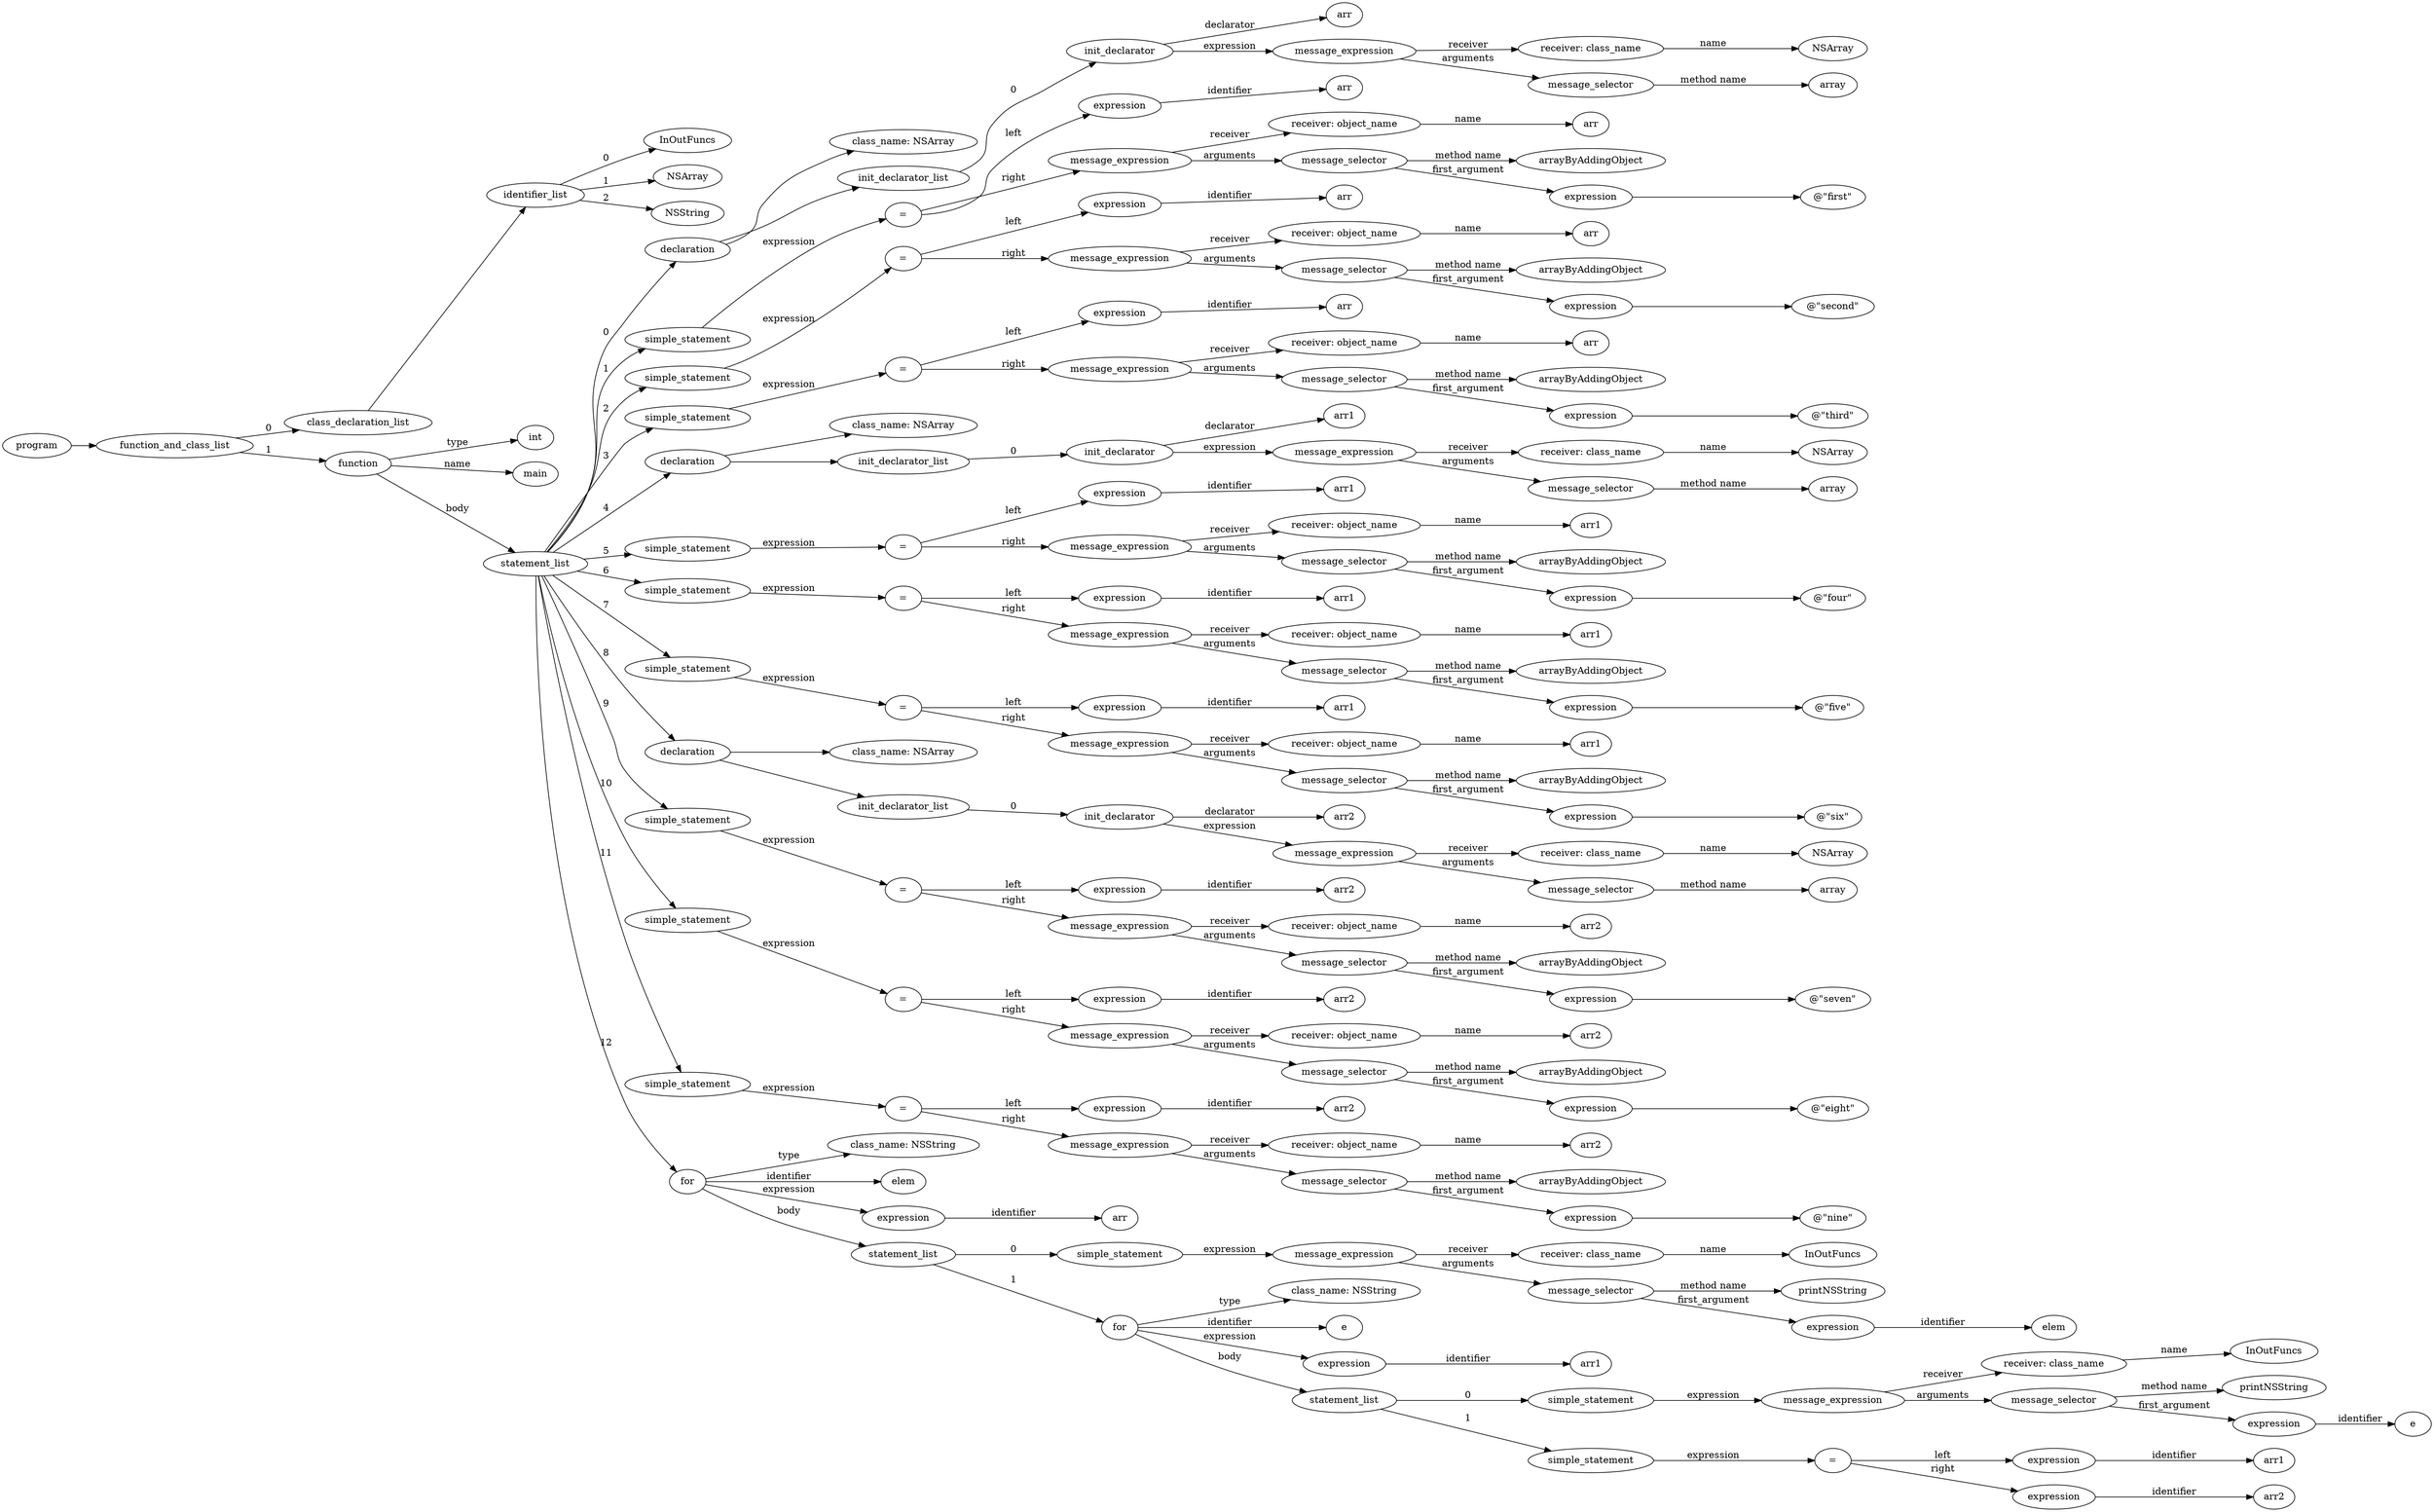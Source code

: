 digraph ObjectiveC { rankdir="LR";
121[label="program"];
121->2;
2[label="function_and_class_list"];
2->1[label="0"];
1[label="class_declaration_list"];
1->0;
0[label="identifier_list"];
0.0 [label="InOutFuncs"];
0->0.0 [label="0"];
0.1 [label="NSArray"];
0->0.1 [label="1"];
0.2 [label="NSString"];
0->0.2 [label="2"];
2->120[label="1"];
120[label="function"];
120->3[label="type"];
3[label="int"];
120->120.1 [label="name"];
120.1 [label="main"];
120->11[label="body"];
11[label="statement_list"];
11->10[label="0"];
10[label="declaration"];
10->9;
9[label="class_name: NSArray"];
10->8;
8[label="init_declarator_list"];
8->7[label="0"];
7[label="init_declarator"];
7.1 [label="arr"];
7->7.1[label="declarator"];
7->6[label="expression"];
6[label="expression"];
6[label="message_expression"];
6->4[label="receiver"];
4[label="receiver: class_name"];
4.1 [label="NSArray"];
4->4.1 [label="name"];
6->5[label="arguments"];
5[label="message_selector"];
5.1 [label="array"];
5->5.1 [label="method name"]; 
11->19[label="1"];
19[label="simple_statement"];
19->18[label="expression"];
18[label="expression"];
18[label="="];
18->12[label="left"];
12[label="expression"];
12->12.1 [label="identifier"];12.1[label="arr"];
18->17[label="right"];
17[label="expression"];
17[label="message_expression"];
17->13[label="receiver"];
13[label="receiver: object_name"];
13.1 [label="arr"];
13->13.1 [label="name"];
17->16[label="arguments"];
16[label="message_selector"];
16.1 [label="arrayByAddingObject"];
16->16.1 [label="method name"]; 
16->15[label="first_argument"];
15[label="expression"];
15->14;
14[label=<@"first">];
11->27[label="2"];
27[label="simple_statement"];
27->26[label="expression"];
26[label="expression"];
26[label="="];
26->20[label="left"];
20[label="expression"];
20->20.1 [label="identifier"];20.1[label="arr"];
26->25[label="right"];
25[label="expression"];
25[label="message_expression"];
25->21[label="receiver"];
21[label="receiver: object_name"];
21.1 [label="arr"];
21->21.1 [label="name"];
25->24[label="arguments"];
24[label="message_selector"];
24.1 [label="arrayByAddingObject"];
24->24.1 [label="method name"]; 
24->23[label="first_argument"];
23[label="expression"];
23->22;
22[label=<@"second">];
11->35[label="3"];
35[label="simple_statement"];
35->34[label="expression"];
34[label="expression"];
34[label="="];
34->28[label="left"];
28[label="expression"];
28->28.1 [label="identifier"];28.1[label="arr"];
34->33[label="right"];
33[label="expression"];
33[label="message_expression"];
33->29[label="receiver"];
29[label="receiver: object_name"];
29.1 [label="arr"];
29->29.1 [label="name"];
33->32[label="arguments"];
32[label="message_selector"];
32.1 [label="arrayByAddingObject"];
32->32.1 [label="method name"]; 
32->31[label="first_argument"];
31[label="expression"];
31->30;
30[label=<@"third">];
11->42[label="4"];
42[label="declaration"];
42->41;
41[label="class_name: NSArray"];
42->40;
40[label="init_declarator_list"];
40->39[label="0"];
39[label="init_declarator"];
39.1 [label="arr1"];
39->39.1[label="declarator"];
39->38[label="expression"];
38[label="expression"];
38[label="message_expression"];
38->36[label="receiver"];
36[label="receiver: class_name"];
36.1 [label="NSArray"];
36->36.1 [label="name"];
38->37[label="arguments"];
37[label="message_selector"];
37.1 [label="array"];
37->37.1 [label="method name"]; 
11->50[label="5"];
50[label="simple_statement"];
50->49[label="expression"];
49[label="expression"];
49[label="="];
49->43[label="left"];
43[label="expression"];
43->43.1 [label="identifier"];43.1[label="arr1"];
49->48[label="right"];
48[label="expression"];
48[label="message_expression"];
48->44[label="receiver"];
44[label="receiver: object_name"];
44.1 [label="arr1"];
44->44.1 [label="name"];
48->47[label="arguments"];
47[label="message_selector"];
47.1 [label="arrayByAddingObject"];
47->47.1 [label="method name"]; 
47->46[label="first_argument"];
46[label="expression"];
46->45;
45[label=<@"four">];
11->58[label="6"];
58[label="simple_statement"];
58->57[label="expression"];
57[label="expression"];
57[label="="];
57->51[label="left"];
51[label="expression"];
51->51.1 [label="identifier"];51.1[label="arr1"];
57->56[label="right"];
56[label="expression"];
56[label="message_expression"];
56->52[label="receiver"];
52[label="receiver: object_name"];
52.1 [label="arr1"];
52->52.1 [label="name"];
56->55[label="arguments"];
55[label="message_selector"];
55.1 [label="arrayByAddingObject"];
55->55.1 [label="method name"]; 
55->54[label="first_argument"];
54[label="expression"];
54->53;
53[label=<@"five">];
11->66[label="7"];
66[label="simple_statement"];
66->65[label="expression"];
65[label="expression"];
65[label="="];
65->59[label="left"];
59[label="expression"];
59->59.1 [label="identifier"];59.1[label="arr1"];
65->64[label="right"];
64[label="expression"];
64[label="message_expression"];
64->60[label="receiver"];
60[label="receiver: object_name"];
60.1 [label="arr1"];
60->60.1 [label="name"];
64->63[label="arguments"];
63[label="message_selector"];
63.1 [label="arrayByAddingObject"];
63->63.1 [label="method name"]; 
63->62[label="first_argument"];
62[label="expression"];
62->61;
61[label=<@"six">];
11->73[label="8"];
73[label="declaration"];
73->72;
72[label="class_name: NSArray"];
73->71;
71[label="init_declarator_list"];
71->70[label="0"];
70[label="init_declarator"];
70.1 [label="arr2"];
70->70.1[label="declarator"];
70->69[label="expression"];
69[label="expression"];
69[label="message_expression"];
69->67[label="receiver"];
67[label="receiver: class_name"];
67.1 [label="NSArray"];
67->67.1 [label="name"];
69->68[label="arguments"];
68[label="message_selector"];
68.1 [label="array"];
68->68.1 [label="method name"]; 
11->81[label="9"];
81[label="simple_statement"];
81->80[label="expression"];
80[label="expression"];
80[label="="];
80->74[label="left"];
74[label="expression"];
74->74.1 [label="identifier"];74.1[label="arr2"];
80->79[label="right"];
79[label="expression"];
79[label="message_expression"];
79->75[label="receiver"];
75[label="receiver: object_name"];
75.1 [label="arr2"];
75->75.1 [label="name"];
79->78[label="arguments"];
78[label="message_selector"];
78.1 [label="arrayByAddingObject"];
78->78.1 [label="method name"]; 
78->77[label="first_argument"];
77[label="expression"];
77->76;
76[label=<@"seven">];
11->89[label="10"];
89[label="simple_statement"];
89->88[label="expression"];
88[label="expression"];
88[label="="];
88->82[label="left"];
82[label="expression"];
82->82.1 [label="identifier"];82.1[label="arr2"];
88->87[label="right"];
87[label="expression"];
87[label="message_expression"];
87->83[label="receiver"];
83[label="receiver: object_name"];
83.1 [label="arr2"];
83->83.1 [label="name"];
87->86[label="arguments"];
86[label="message_selector"];
86.1 [label="arrayByAddingObject"];
86->86.1 [label="method name"]; 
86->85[label="first_argument"];
85[label="expression"];
85->84;
84[label=<@"eight">];
11->97[label="11"];
97[label="simple_statement"];
97->96[label="expression"];
96[label="expression"];
96[label="="];
96->90[label="left"];
90[label="expression"];
90->90.1 [label="identifier"];90.1[label="arr2"];
96->95[label="right"];
95[label="expression"];
95[label="message_expression"];
95->91[label="receiver"];
91[label="receiver: object_name"];
91.1 [label="arr2"];
91->91.1 [label="name"];
95->94[label="arguments"];
94[label="message_selector"];
94.1 [label="arrayByAddingObject"];
94->94.1 [label="method name"]; 
94->93[label="first_argument"];
93[label="expression"];
93->92;
92[label=<@"nine">];
11->119[label="12"];
119[label="for"];
119->118[label="type"];
118[label="class_name: NSString"];
119.1 [label="elem"];
119->119.1 [label="identifier"];
119->98[label="expression"];
98[label="expression"];
98->98.1 [label="identifier"];98.1[label="arr"];
119->104[label="body"];
104[label="statement_list"];
104->103[label="0"];
103[label="simple_statement"];
103->102[label="expression"];
102[label="expression"];
102[label="message_expression"];
102->99[label="receiver"];
99[label="receiver: class_name"];
99.1 [label="InOutFuncs"];
99->99.1 [label="name"];
102->101[label="arguments"];
101[label="message_selector"];
101.1 [label="printNSString"];
101->101.1 [label="method name"]; 
101->100[label="first_argument"];
100[label="expression"];
100->100.1 [label="identifier"];100.1[label="elem"];
104->117[label="1"];
117[label="for"];
117->116[label="type"];
116[label="class_name: NSString"];
117.1 [label="e"];
117->117.1 [label="identifier"];
117->105[label="expression"];
105[label="expression"];
105->105.1 [label="identifier"];105.1[label="arr1"];
117->111[label="body"];
111[label="statement_list"];
111->110[label="0"];
110[label="simple_statement"];
110->109[label="expression"];
109[label="expression"];
109[label="message_expression"];
109->106[label="receiver"];
106[label="receiver: class_name"];
106.1 [label="InOutFuncs"];
106->106.1 [label="name"];
109->108[label="arguments"];
108[label="message_selector"];
108.1 [label="printNSString"];
108->108.1 [label="method name"]; 
108->107[label="first_argument"];
107[label="expression"];
107->107.1 [label="identifier"];107.1[label="e"];
111->115[label="1"];
115[label="simple_statement"];
115->114[label="expression"];
114[label="expression"];
114[label="="];
114->112[label="left"];
112[label="expression"];
112->112.1 [label="identifier"];112.1[label="arr1"];
114->113[label="right"];
113[label="expression"];
113->113.1 [label="identifier"];113.1[label="arr2"];
}
